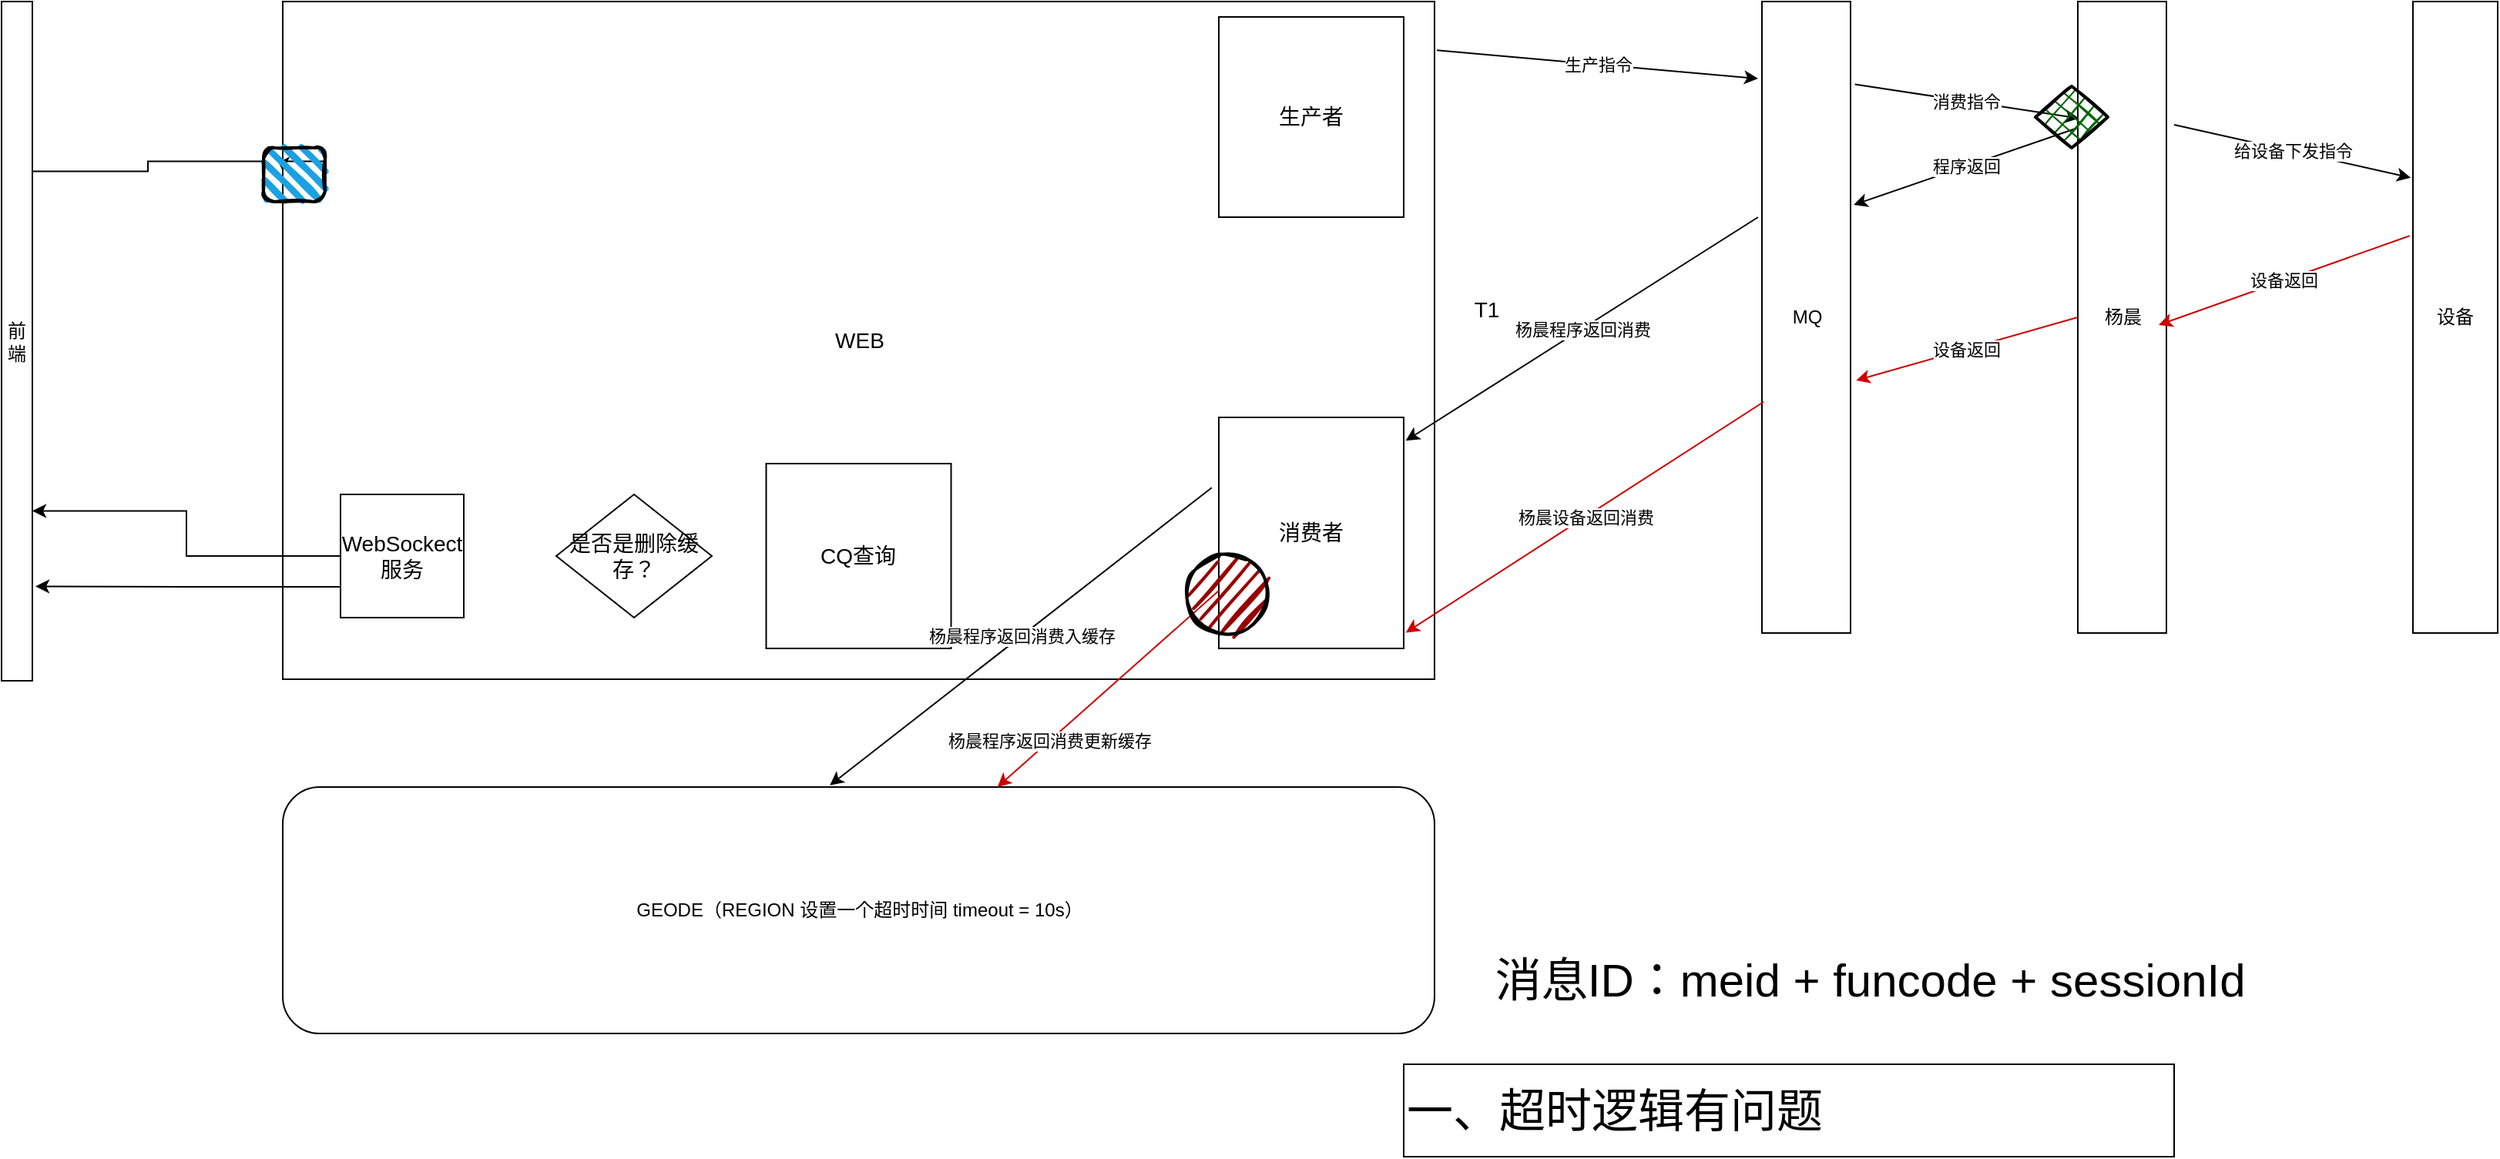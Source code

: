 <mxfile version="20.5.1" type="github">
  <diagram id="5dv7jGUsbXVJuUE-bfcc" name="第 1 页">
    <mxGraphModel dx="2605" dy="993" grid="1" gridSize="10" guides="1" tooltips="1" connect="1" arrows="1" fold="1" page="1" pageScale="1" pageWidth="827" pageHeight="1169" math="0" shadow="0">
      <root>
        <mxCell id="0" />
        <mxCell id="1" parent="0" />
        <mxCell id="HM9nNzepG861scAWB7ji-1" value="WEB" style="rounded=0;whiteSpace=wrap;html=1;fontSize=14;" vertex="1" parent="1">
          <mxGeometry x="-477.5" y="240" width="747.5" height="440" as="geometry" />
        </mxCell>
        <mxCell id="HM9nNzepG861scAWB7ji-36" style="edgeStyle=orthogonalEdgeStyle;rounded=0;orthogonalLoop=1;jettySize=auto;html=1;exitX=1;exitY=0.25;exitDx=0;exitDy=0;entryX=0;entryY=0.25;entryDx=0;entryDy=0;startArrow=none;" edge="1" parent="1" source="HM9nNzepG861scAWB7ji-54" target="HM9nNzepG861scAWB7ji-1">
          <mxGeometry relative="1" as="geometry" />
        </mxCell>
        <mxCell id="HM9nNzepG861scAWB7ji-3" value="前端" style="rounded=0;whiteSpace=wrap;html=1;" vertex="1" parent="1">
          <mxGeometry x="-660" y="240" width="20" height="441" as="geometry" />
        </mxCell>
        <mxCell id="HM9nNzepG861scAWB7ji-4" value="MQ" style="rounded=0;whiteSpace=wrap;html=1;" vertex="1" parent="1">
          <mxGeometry x="482.5" y="240" width="57.5" height="410" as="geometry" />
        </mxCell>
        <mxCell id="HM9nNzepG861scAWB7ji-6" value="杨晨" style="rounded=0;whiteSpace=wrap;html=1;" vertex="1" parent="1">
          <mxGeometry x="687.5" y="240" width="57.5" height="410" as="geometry" />
        </mxCell>
        <mxCell id="HM9nNzepG861scAWB7ji-8" value="设备" style="rounded=0;whiteSpace=wrap;html=1;" vertex="1" parent="1">
          <mxGeometry x="905" y="240" width="55" height="410" as="geometry" />
        </mxCell>
        <mxCell id="HM9nNzepG861scAWB7ji-17" value="生产者" style="rounded=0;whiteSpace=wrap;html=1;fontSize=14;" vertex="1" parent="1">
          <mxGeometry x="130" y="250" width="120" height="130" as="geometry" />
        </mxCell>
        <mxCell id="HM9nNzepG861scAWB7ji-27" value="是否是删除缓存？" style="rhombus;whiteSpace=wrap;html=1;fontSize=14;" vertex="1" parent="1">
          <mxGeometry x="-300" y="560" width="101" height="80" as="geometry" />
        </mxCell>
        <mxCell id="HM9nNzepG861scAWB7ji-29" value="CQ查询" style="whiteSpace=wrap;html=1;aspect=fixed;fontSize=14;" vertex="1" parent="1">
          <mxGeometry x="-163.75" y="540" width="120" height="120" as="geometry" />
        </mxCell>
        <mxCell id="HM9nNzepG861scAWB7ji-30" value="T1" style="text;html=1;strokeColor=none;fillColor=none;align=center;verticalAlign=middle;whiteSpace=wrap;rounded=0;fontSize=14;" vertex="1" parent="1">
          <mxGeometry x="289" y="427.5" width="30" height="25" as="geometry" />
        </mxCell>
        <mxCell id="HM9nNzepG861scAWB7ji-37" style="edgeStyle=orthogonalEdgeStyle;rounded=0;orthogonalLoop=1;jettySize=auto;html=1;entryX=1;entryY=0.75;entryDx=0;entryDy=0;" edge="1" parent="1" source="HM9nNzepG861scAWB7ji-31" target="HM9nNzepG861scAWB7ji-3">
          <mxGeometry relative="1" as="geometry" />
        </mxCell>
        <mxCell id="HM9nNzepG861scAWB7ji-38" style="edgeStyle=orthogonalEdgeStyle;rounded=0;orthogonalLoop=1;jettySize=auto;html=1;exitX=0;exitY=0.75;exitDx=0;exitDy=0;entryX=1.1;entryY=0.861;entryDx=0;entryDy=0;entryPerimeter=0;" edge="1" parent="1" source="HM9nNzepG861scAWB7ji-31" target="HM9nNzepG861scAWB7ji-3">
          <mxGeometry relative="1" as="geometry" />
        </mxCell>
        <mxCell id="HM9nNzepG861scAWB7ji-31" value="WebSockect服务" style="whiteSpace=wrap;html=1;aspect=fixed;fontSize=14;" vertex="1" parent="1">
          <mxGeometry x="-440" y="560" width="80" height="80" as="geometry" />
        </mxCell>
        <mxCell id="HM9nNzepG861scAWB7ji-39" value="GEODE（REGION 设置一个超时时间 timeout = 10s）" style="rounded=1;whiteSpace=wrap;html=1;" vertex="1" parent="1">
          <mxGeometry x="-477.5" y="750" width="747.5" height="160" as="geometry" />
        </mxCell>
        <mxCell id="HM9nNzepG861scAWB7ji-42" value="消费者" style="rounded=0;whiteSpace=wrap;html=1;fontSize=14;" vertex="1" parent="1">
          <mxGeometry x="130" y="510" width="120" height="150" as="geometry" />
        </mxCell>
        <mxCell id="HM9nNzepG861scAWB7ji-47" value="生产指令" style="endArrow=classic;html=1;rounded=0;exitX=1.002;exitY=0.072;exitDx=0;exitDy=0;exitPerimeter=0;" edge="1" parent="1" source="HM9nNzepG861scAWB7ji-1">
          <mxGeometry width="50" height="50" relative="1" as="geometry">
            <mxPoint x="380" y="200" as="sourcePoint" />
            <mxPoint x="480" y="290" as="targetPoint" />
          </mxGeometry>
        </mxCell>
        <mxCell id="HM9nNzepG861scAWB7ji-48" value="消费指令" style="endArrow=classic;html=1;rounded=0;exitX=1.049;exitY=0.131;exitDx=0;exitDy=0;exitPerimeter=0;entryX=0.013;entryY=0.185;entryDx=0;entryDy=0;entryPerimeter=0;" edge="1" parent="1" source="HM9nNzepG861scAWB7ji-4" target="HM9nNzepG861scAWB7ji-6">
          <mxGeometry width="50" height="50" relative="1" as="geometry">
            <mxPoint x="580" y="270" as="sourcePoint" />
            <mxPoint x="630" y="220" as="targetPoint" />
          </mxGeometry>
        </mxCell>
        <mxCell id="HM9nNzepG861scAWB7ji-49" value="程序返回" style="endArrow=classic;html=1;rounded=0;exitX=-0.001;exitY=0.2;exitDx=0;exitDy=0;exitPerimeter=0;entryX=1.036;entryY=0.322;entryDx=0;entryDy=0;entryPerimeter=0;" edge="1" parent="1" source="HM9nNzepG861scAWB7ji-6" target="HM9nNzepG861scAWB7ji-4">
          <mxGeometry width="50" height="50" relative="1" as="geometry">
            <mxPoint x="542.068" y="405.36" as="sourcePoint" />
            <mxPoint x="687.497" y="427.5" as="targetPoint" />
          </mxGeometry>
        </mxCell>
        <mxCell id="HM9nNzepG861scAWB7ji-51" value="给设备下发指令" style="endArrow=classic;html=1;rounded=0;entryX=-0.025;entryY=0.279;entryDx=0;entryDy=0;entryPerimeter=0;" edge="1" parent="1" target="HM9nNzepG861scAWB7ji-8">
          <mxGeometry width="50" height="50" relative="1" as="geometry">
            <mxPoint x="750" y="320" as="sourcePoint" />
            <mxPoint x="860" y="320" as="targetPoint" />
          </mxGeometry>
        </mxCell>
        <mxCell id="HM9nNzepG861scAWB7ji-52" value="设备返回" style="endArrow=classic;html=1;rounded=0;exitX=-0.039;exitY=0.371;exitDx=0;exitDy=0;exitPerimeter=0;strokeColor=#CC0000;" edge="1" parent="1" source="HM9nNzepG861scAWB7ji-8">
          <mxGeometry width="50" height="50" relative="1" as="geometry">
            <mxPoint x="830" y="460" as="sourcePoint" />
            <mxPoint x="740" y="450" as="targetPoint" />
          </mxGeometry>
        </mxCell>
        <mxCell id="HM9nNzepG861scAWB7ji-53" value="设备返回" style="endArrow=classic;html=1;rounded=0;exitX=0;exitY=0.5;exitDx=0;exitDy=0;entryX=1.063;entryY=0.6;entryDx=0;entryDy=0;entryPerimeter=0;strokeColor=#CC0000;" edge="1" parent="1" source="HM9nNzepG861scAWB7ji-6" target="HM9nNzepG861scAWB7ji-4">
          <mxGeometry width="50" height="50" relative="1" as="geometry">
            <mxPoint x="630" y="550" as="sourcePoint" />
            <mxPoint x="680" y="500" as="targetPoint" />
          </mxGeometry>
        </mxCell>
        <mxCell id="HM9nNzepG861scAWB7ji-55" value="杨晨设备返回消费" style="endArrow=classic;html=1;rounded=0;exitX=0.019;exitY=0.634;exitDx=0;exitDy=0;exitPerimeter=0;entryX=1.011;entryY=0.932;entryDx=0;entryDy=0;entryPerimeter=0;strokeColor=#CC0000;" edge="1" parent="1" source="HM9nNzepG861scAWB7ji-4" target="HM9nNzepG861scAWB7ji-42">
          <mxGeometry width="50" height="50" relative="1" as="geometry">
            <mxPoint x="380" y="610" as="sourcePoint" />
            <mxPoint x="430" y="560" as="targetPoint" />
          </mxGeometry>
        </mxCell>
        <mxCell id="HM9nNzepG861scAWB7ji-56" value="杨晨程序返回消费" style="endArrow=classic;html=1;rounded=0;entryX=1.011;entryY=0.101;entryDx=0;entryDy=0;entryPerimeter=0;" edge="1" parent="1" target="HM9nNzepG861scAWB7ji-42">
          <mxGeometry width="50" height="50" relative="1" as="geometry">
            <mxPoint x="480" y="380" as="sourcePoint" />
            <mxPoint x="420" y="620" as="targetPoint" />
          </mxGeometry>
        </mxCell>
        <mxCell id="HM9nNzepG861scAWB7ji-57" value="杨晨程序返回消费入缓存" style="endArrow=classic;html=1;rounded=0;entryX=0.475;entryY=-0.007;entryDx=0;entryDy=0;entryPerimeter=0;exitX=-0.038;exitY=0.304;exitDx=0;exitDy=0;exitPerimeter=0;" edge="1" parent="1" source="HM9nNzepG861scAWB7ji-42" target="HM9nNzepG861scAWB7ji-39">
          <mxGeometry width="50" height="50" relative="1" as="geometry">
            <mxPoint x="350" y="800" as="sourcePoint" />
            <mxPoint x="400" y="750" as="targetPoint" />
          </mxGeometry>
        </mxCell>
        <mxCell id="HM9nNzepG861scAWB7ji-58" value="杨晨程序返回消费更新缓存" style="endArrow=classic;html=1;rounded=0;exitX=0;exitY=0.75;exitDx=0;exitDy=0;startArrow=none;strokeColor=#CC0000;" edge="1" parent="1" source="HM9nNzepG861scAWB7ji-42" target="HM9nNzepG861scAWB7ji-39">
          <mxGeometry x="0.533" width="50" height="50" relative="1" as="geometry">
            <mxPoint x="390" y="840" as="sourcePoint" />
            <mxPoint x="440" y="790" as="targetPoint" />
            <mxPoint as="offset" />
          </mxGeometry>
        </mxCell>
        <mxCell id="HM9nNzepG861scAWB7ji-62" value="&lt;font style=&quot;font-size: 30px;&quot;&gt;消息ID：meid + funcode + sessionId&amp;nbsp;&lt;/font&gt;" style="text;html=1;strokeColor=none;fillColor=none;align=center;verticalAlign=middle;whiteSpace=wrap;rounded=0;" vertex="1" parent="1">
          <mxGeometry x="287" y="840" width="540" height="70" as="geometry" />
        </mxCell>
        <mxCell id="HM9nNzepG861scAWB7ji-63" value="" style="ellipse;whiteSpace=wrap;html=1;strokeWidth=2;fillWeight=2;hachureGap=8;fillColor=#990000;fillStyle=dots;sketch=1;fontSize=30;" vertex="1" parent="1">
          <mxGeometry x="110" y="600" width="50" height="50" as="geometry" />
        </mxCell>
        <mxCell id="HM9nNzepG861scAWB7ji-65" value="" style="rhombus;whiteSpace=wrap;html=1;strokeWidth=2;fillWeight=-1;hachureGap=8;fillStyle=cross-hatch;fillColor=#006600;sketch=1;fontSize=30;" vertex="1" parent="1">
          <mxGeometry x="660" y="295" width="47" height="40" as="geometry" />
        </mxCell>
        <mxCell id="HM9nNzepG861scAWB7ji-54" value="" style="rounded=1;whiteSpace=wrap;html=1;strokeWidth=2;fillWeight=4;hachureGap=8;hachureAngle=45;fillColor=#1ba1e2;sketch=1;arcSize=20;" vertex="1" parent="1">
          <mxGeometry x="-490" y="335" width="40" height="35" as="geometry" />
        </mxCell>
        <mxCell id="HM9nNzepG861scAWB7ji-66" value="" style="edgeStyle=orthogonalEdgeStyle;rounded=0;orthogonalLoop=1;jettySize=auto;html=1;exitX=1;exitY=0.25;exitDx=0;exitDy=0;entryX=0;entryY=0.25;entryDx=0;entryDy=0;endArrow=none;" edge="1" parent="1" source="HM9nNzepG861scAWB7ji-3" target="HM9nNzepG861scAWB7ji-54">
          <mxGeometry relative="1" as="geometry">
            <mxPoint x="-640" y="350.25" as="sourcePoint" />
            <mxPoint x="-477.5" y="350.0" as="targetPoint" />
          </mxGeometry>
        </mxCell>
        <mxCell id="HM9nNzepG861scAWB7ji-68" value="一、超时逻辑有问题" style="rounded=0;whiteSpace=wrap;html=1;fontSize=30;align=left;" vertex="1" parent="1">
          <mxGeometry x="250" y="930" width="500" height="60" as="geometry" />
        </mxCell>
      </root>
    </mxGraphModel>
  </diagram>
</mxfile>
